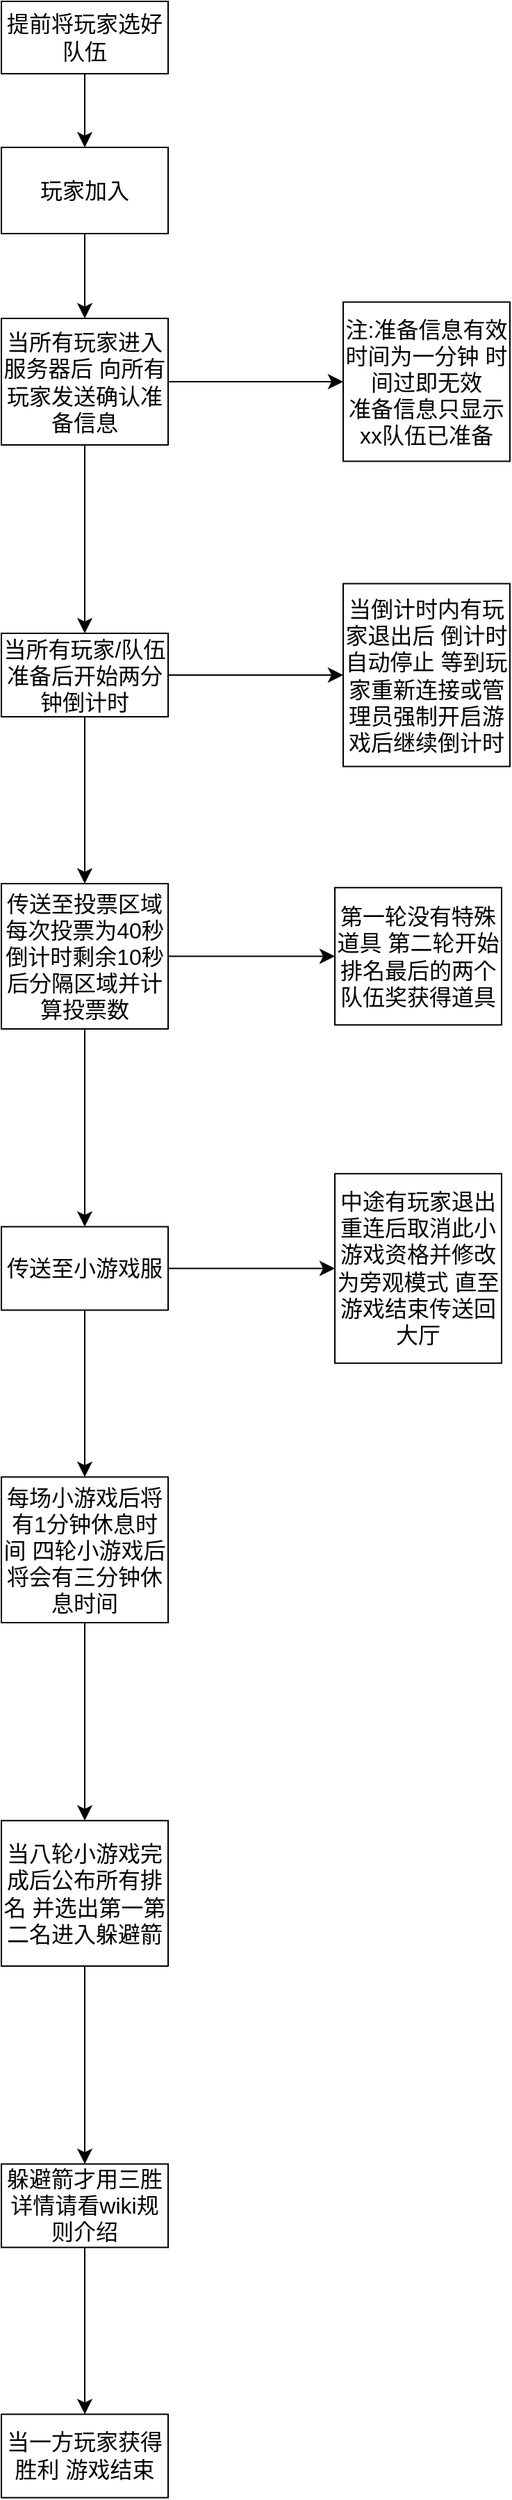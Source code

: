 <mxfile version="22.1.3" type="github">
  <diagram name="第 1 页" id="qARJv5t8qv7T0nK0jZ-0">
    <mxGraphModel dx="399" dy="1084" grid="0" gridSize="10" guides="1" tooltips="1" connect="1" arrows="1" fold="1" page="0" pageScale="1" pageWidth="827" pageHeight="1169" math="0" shadow="0">
      <root>
        <mxCell id="0" />
        <mxCell id="1" parent="0" />
        <mxCell id="W9Le-NY_zxLpUQUmvvFF-3" value="" style="edgeStyle=none;curved=1;rounded=0;orthogonalLoop=1;jettySize=auto;html=1;fontSize=12;startSize=8;endSize=8;" edge="1" parent="1" source="W9Le-NY_zxLpUQUmvvFF-1" target="W9Le-NY_zxLpUQUmvvFF-2">
          <mxGeometry relative="1" as="geometry" />
        </mxCell>
        <mxCell id="W9Le-NY_zxLpUQUmvvFF-1" value="提前将玩家选好队伍" style="whiteSpace=wrap;html=1;fontSize=16;" vertex="1" parent="1">
          <mxGeometry x="58" y="-191" width="120" height="52" as="geometry" />
        </mxCell>
        <mxCell id="W9Le-NY_zxLpUQUmvvFF-5" value="" style="edgeStyle=none;curved=1;rounded=0;orthogonalLoop=1;jettySize=auto;html=1;fontSize=12;startSize=8;endSize=8;" edge="1" parent="1" source="W9Le-NY_zxLpUQUmvvFF-2" target="W9Le-NY_zxLpUQUmvvFF-4">
          <mxGeometry relative="1" as="geometry" />
        </mxCell>
        <mxCell id="W9Le-NY_zxLpUQUmvvFF-2" value="玩家加入" style="whiteSpace=wrap;html=1;fontSize=16;" vertex="1" parent="1">
          <mxGeometry x="58" y="-86" width="120" height="62" as="geometry" />
        </mxCell>
        <mxCell id="W9Le-NY_zxLpUQUmvvFF-7" value="" style="edgeStyle=none;curved=1;rounded=0;orthogonalLoop=1;jettySize=auto;html=1;fontSize=12;startSize=8;endSize=8;" edge="1" parent="1" source="W9Le-NY_zxLpUQUmvvFF-4" target="W9Le-NY_zxLpUQUmvvFF-6">
          <mxGeometry relative="1" as="geometry" />
        </mxCell>
        <mxCell id="uAXUZzEl7_gABhflO_rd-4" value="" style="edgeStyle=none;curved=1;rounded=0;orthogonalLoop=1;jettySize=auto;html=1;fontSize=12;startSize=8;endSize=8;" edge="1" parent="1" source="W9Le-NY_zxLpUQUmvvFF-4" target="uAXUZzEl7_gABhflO_rd-3">
          <mxGeometry relative="1" as="geometry" />
        </mxCell>
        <mxCell id="W9Le-NY_zxLpUQUmvvFF-4" value="当所有玩家进入服务器后 向所有玩家发送确认准备信息" style="whiteSpace=wrap;html=1;fontSize=16;" vertex="1" parent="1">
          <mxGeometry x="58" y="37" width="120" height="91" as="geometry" />
        </mxCell>
        <mxCell id="W9Le-NY_zxLpUQUmvvFF-6" value="注:准备信息有效时间为一分钟 时间过即无效&lt;br&gt;准备信息只显示xx队伍已准备" style="whiteSpace=wrap;html=1;fontSize=16;" vertex="1" parent="1">
          <mxGeometry x="304" y="25.25" width="120" height="114.5" as="geometry" />
        </mxCell>
        <mxCell id="uAXUZzEl7_gABhflO_rd-6" value="" style="edgeStyle=none;curved=1;rounded=0;orthogonalLoop=1;jettySize=auto;html=1;fontSize=12;startSize=8;endSize=8;" edge="1" parent="1" source="uAXUZzEl7_gABhflO_rd-3" target="uAXUZzEl7_gABhflO_rd-5">
          <mxGeometry relative="1" as="geometry" />
        </mxCell>
        <mxCell id="OOp7aShyH6z5rNpulKWo-2" value="" style="edgeStyle=none;curved=1;rounded=0;orthogonalLoop=1;jettySize=auto;html=1;fontSize=12;startSize=8;endSize=8;" edge="1" parent="1" source="uAXUZzEl7_gABhflO_rd-3" target="OOp7aShyH6z5rNpulKWo-1">
          <mxGeometry relative="1" as="geometry" />
        </mxCell>
        <mxCell id="uAXUZzEl7_gABhflO_rd-3" value="当所有玩家/队伍准备后开始两分钟倒计时" style="whiteSpace=wrap;html=1;fontSize=16;" vertex="1" parent="1">
          <mxGeometry x="58" y="263.5" width="120" height="60" as="geometry" />
        </mxCell>
        <mxCell id="uAXUZzEl7_gABhflO_rd-5" value="当倒计时内有玩家退出后 倒计时自动停止 等到玩家重新连接或管理员强制开启游戏后继续倒计时" style="whiteSpace=wrap;html=1;fontSize=16;" vertex="1" parent="1">
          <mxGeometry x="304" y="227.75" width="120" height="131.5" as="geometry" />
        </mxCell>
        <mxCell id="OOp7aShyH6z5rNpulKWo-4" value="" style="edgeStyle=none;curved=1;rounded=0;orthogonalLoop=1;jettySize=auto;html=1;fontSize=12;startSize=8;endSize=8;" edge="1" parent="1" source="OOp7aShyH6z5rNpulKWo-1" target="OOp7aShyH6z5rNpulKWo-3">
          <mxGeometry relative="1" as="geometry" />
        </mxCell>
        <mxCell id="OOp7aShyH6z5rNpulKWo-6" value="" style="edgeStyle=none;curved=1;rounded=0;orthogonalLoop=1;jettySize=auto;html=1;fontSize=12;startSize=8;endSize=8;" edge="1" parent="1" source="OOp7aShyH6z5rNpulKWo-1" target="OOp7aShyH6z5rNpulKWo-5">
          <mxGeometry relative="1" as="geometry" />
        </mxCell>
        <mxCell id="OOp7aShyH6z5rNpulKWo-1" value="传送至投票区域 每次投票为40秒 倒计时剩余10秒后分隔区域并计算投票数" style="whiteSpace=wrap;html=1;fontSize=16;" vertex="1" parent="1">
          <mxGeometry x="58" y="443.5" width="120" height="104.5" as="geometry" />
        </mxCell>
        <mxCell id="OOp7aShyH6z5rNpulKWo-3" value="第一轮没有特殊道具 第二轮开始排名最后的两个队伍奖获得道具" style="whiteSpace=wrap;html=1;fontSize=16;" vertex="1" parent="1">
          <mxGeometry x="298" y="446.38" width="120" height="98.75" as="geometry" />
        </mxCell>
        <mxCell id="OOp7aShyH6z5rNpulKWo-8" value="" style="edgeStyle=none;curved=1;rounded=0;orthogonalLoop=1;jettySize=auto;html=1;fontSize=12;startSize=8;endSize=8;" edge="1" parent="1" source="OOp7aShyH6z5rNpulKWo-5" target="OOp7aShyH6z5rNpulKWo-7">
          <mxGeometry relative="1" as="geometry" />
        </mxCell>
        <mxCell id="OOp7aShyH6z5rNpulKWo-11" value="" style="edgeStyle=none;curved=1;rounded=0;orthogonalLoop=1;jettySize=auto;html=1;fontSize=12;startSize=8;endSize=8;" edge="1" parent="1" source="OOp7aShyH6z5rNpulKWo-5" target="OOp7aShyH6z5rNpulKWo-10">
          <mxGeometry relative="1" as="geometry" />
        </mxCell>
        <mxCell id="OOp7aShyH6z5rNpulKWo-5" value="传送至小游戏服" style="whiteSpace=wrap;html=1;fontSize=16;" vertex="1" parent="1">
          <mxGeometry x="58" y="690.25" width="120" height="60" as="geometry" />
        </mxCell>
        <mxCell id="OOp7aShyH6z5rNpulKWo-7" value="中途有玩家退出重连后取消此小游戏资格并修改为旁观模式 直至游戏结束传送回大厅" style="whiteSpace=wrap;html=1;fontSize=16;" vertex="1" parent="1">
          <mxGeometry x="298" y="652.13" width="120" height="136.25" as="geometry" />
        </mxCell>
        <mxCell id="OOp7aShyH6z5rNpulKWo-15" value="" style="edgeStyle=none;curved=1;rounded=0;orthogonalLoop=1;jettySize=auto;html=1;fontSize=12;startSize=8;endSize=8;" edge="1" parent="1" source="OOp7aShyH6z5rNpulKWo-10" target="OOp7aShyH6z5rNpulKWo-14">
          <mxGeometry relative="1" as="geometry" />
        </mxCell>
        <mxCell id="OOp7aShyH6z5rNpulKWo-10" value="每场小游戏后将有1分钟休息时间 四轮小游戏后将会有三分钟休息时间" style="whiteSpace=wrap;html=1;fontSize=16;" vertex="1" parent="1">
          <mxGeometry x="58" y="870.25" width="120" height="104.75" as="geometry" />
        </mxCell>
        <mxCell id="OOp7aShyH6z5rNpulKWo-17" value="" style="edgeStyle=none;curved=1;rounded=0;orthogonalLoop=1;jettySize=auto;html=1;fontSize=12;startSize=8;endSize=8;" edge="1" parent="1" source="OOp7aShyH6z5rNpulKWo-14" target="OOp7aShyH6z5rNpulKWo-16">
          <mxGeometry relative="1" as="geometry" />
        </mxCell>
        <mxCell id="OOp7aShyH6z5rNpulKWo-14" value="当八轮小游戏完成后公布所有排名 并选出第一第二名进入躲避箭" style="whiteSpace=wrap;html=1;fontSize=16;" vertex="1" parent="1">
          <mxGeometry x="58" y="1117.38" width="120" height="104.63" as="geometry" />
        </mxCell>
        <mxCell id="OOp7aShyH6z5rNpulKWo-19" value="" style="edgeStyle=none;curved=1;rounded=0;orthogonalLoop=1;jettySize=auto;html=1;fontSize=12;startSize=8;endSize=8;" edge="1" parent="1" source="OOp7aShyH6z5rNpulKWo-16" target="OOp7aShyH6z5rNpulKWo-18">
          <mxGeometry relative="1" as="geometry" />
        </mxCell>
        <mxCell id="OOp7aShyH6z5rNpulKWo-16" value="躲避箭才用三胜&lt;br&gt;详情请看wiki规则介绍&lt;br&gt;" style="whiteSpace=wrap;html=1;fontSize=16;" vertex="1" parent="1">
          <mxGeometry x="58" y="1364.325" width="120" height="60" as="geometry" />
        </mxCell>
        <mxCell id="OOp7aShyH6z5rNpulKWo-18" value="当一方玩家获得胜利 游戏结束" style="whiteSpace=wrap;html=1;fontSize=16;" vertex="1" parent="1">
          <mxGeometry x="58" y="1544.325" width="120" height="60" as="geometry" />
        </mxCell>
      </root>
    </mxGraphModel>
  </diagram>
</mxfile>
